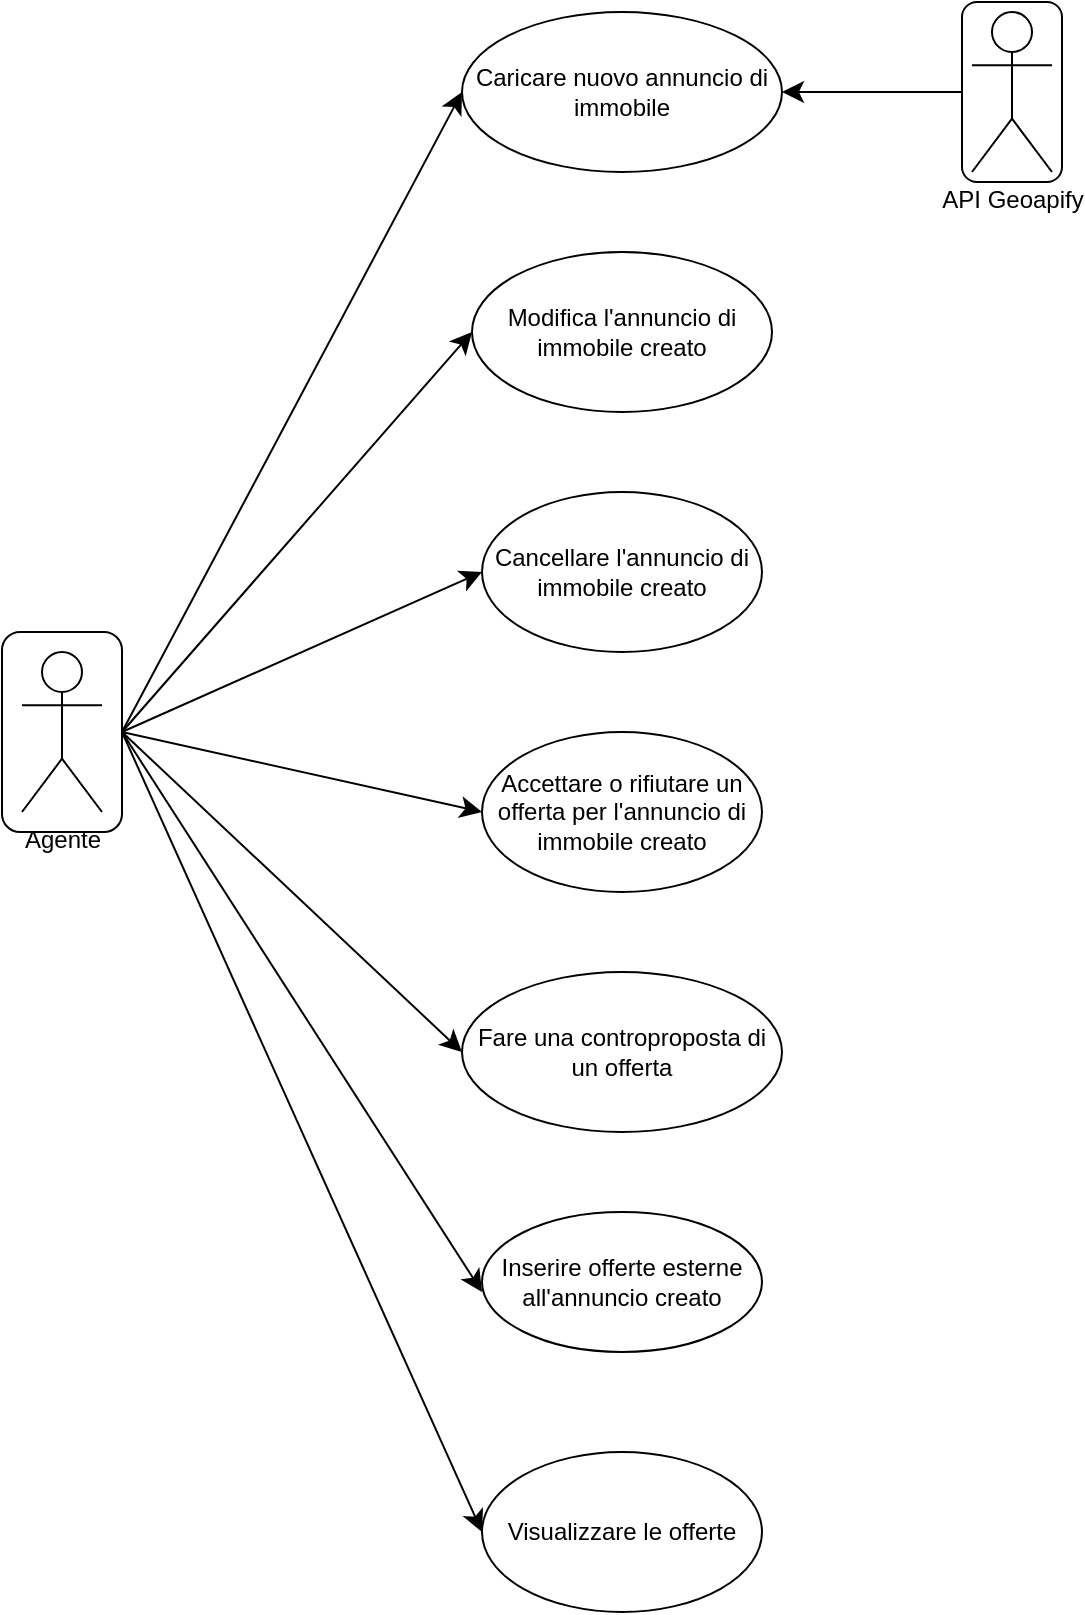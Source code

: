 <mxfile version="26.0.6">
  <diagram name="Pagina-1" id="RFZiibmnyebzwWx95ZG2">
    <mxGraphModel dx="712" dy="822" grid="1" gridSize="10" guides="1" tooltips="1" connect="1" arrows="1" fold="1" page="1" pageScale="1" pageWidth="827" pageHeight="1169" math="0" shadow="0">
      <root>
        <mxCell id="0" />
        <mxCell id="1" parent="0" />
        <mxCell id="owARZ6gaNnKl0g-R_2Ok-2" value="Caricare nuovo annuncio di immobile" style="ellipse;whiteSpace=wrap;html=1;" parent="1" vertex="1">
          <mxGeometry x="360" y="80" width="160" height="80" as="geometry" />
        </mxCell>
        <mxCell id="owARZ6gaNnKl0g-R_2Ok-5" value="Modifica l&#39;annuncio di immobile creato" style="ellipse;whiteSpace=wrap;html=1;" parent="1" vertex="1">
          <mxGeometry x="365" y="200" width="150" height="80" as="geometry" />
        </mxCell>
        <mxCell id="owARZ6gaNnKl0g-R_2Ok-6" value="Cancellare l&#39;annuncio di immobile creato" style="ellipse;whiteSpace=wrap;html=1;" parent="1" vertex="1">
          <mxGeometry x="370" y="320" width="140" height="80" as="geometry" />
        </mxCell>
        <mxCell id="owARZ6gaNnKl0g-R_2Ok-7" value="Accettare o rifiutare un offerta per l&#39;annuncio di immobile creato" style="ellipse;whiteSpace=wrap;html=1;" parent="1" vertex="1">
          <mxGeometry x="370" y="440" width="140" height="80" as="geometry" />
        </mxCell>
        <mxCell id="owARZ6gaNnKl0g-R_2Ok-8" value="Fare una controproposta di un offerta" style="ellipse;whiteSpace=wrap;html=1;" parent="1" vertex="1">
          <mxGeometry x="360" y="560" width="160" height="80" as="geometry" />
        </mxCell>
        <mxCell id="owARZ6gaNnKl0g-R_2Ok-9" value="Inserire offerte esterne all&#39;annuncio creato" style="ellipse;whiteSpace=wrap;html=1;" parent="1" vertex="1">
          <mxGeometry x="370" y="680" width="140" height="70" as="geometry" />
        </mxCell>
        <mxCell id="owARZ6gaNnKl0g-R_2Ok-10" value="Visualizzare le offerte" style="ellipse;whiteSpace=wrap;html=1;" parent="1" vertex="1">
          <mxGeometry x="370" y="800" width="140" height="80" as="geometry" />
        </mxCell>
        <mxCell id="yKwraj5KfyVElRhRBwT7-2" style="edgeStyle=none;curved=1;rounded=0;orthogonalLoop=1;jettySize=auto;html=1;exitX=1;exitY=0.5;exitDx=0;exitDy=0;entryX=0;entryY=0.5;entryDx=0;entryDy=0;fontSize=12;startSize=8;endSize=8;" parent="1" source="yKwraj5KfyVElRhRBwT7-1" target="owARZ6gaNnKl0g-R_2Ok-2" edge="1">
          <mxGeometry relative="1" as="geometry" />
        </mxCell>
        <mxCell id="yKwraj5KfyVElRhRBwT7-3" style="edgeStyle=none;curved=1;rounded=0;orthogonalLoop=1;jettySize=auto;html=1;exitX=1;exitY=0.5;exitDx=0;exitDy=0;entryX=0;entryY=0.5;entryDx=0;entryDy=0;fontSize=12;startSize=8;endSize=8;" parent="1" source="yKwraj5KfyVElRhRBwT7-1" target="owARZ6gaNnKl0g-R_2Ok-5" edge="1">
          <mxGeometry relative="1" as="geometry" />
        </mxCell>
        <mxCell id="yKwraj5KfyVElRhRBwT7-1" value="" style="rounded=1;whiteSpace=wrap;html=1;" parent="1" vertex="1">
          <mxGeometry x="130" y="390" width="60" height="100" as="geometry" />
        </mxCell>
        <mxCell id="owARZ6gaNnKl0g-R_2Ok-1" value="Agente" style="shape=umlActor;verticalLabelPosition=bottom;verticalAlign=top;html=1;outlineConnect=0;" parent="1" vertex="1">
          <mxGeometry x="140" y="400" width="40" height="80" as="geometry" />
        </mxCell>
        <mxCell id="yKwraj5KfyVElRhRBwT7-4" style="edgeStyle=none;curved=1;rounded=0;orthogonalLoop=1;jettySize=auto;html=1;entryX=0;entryY=0.5;entryDx=0;entryDy=0;fontSize=12;startSize=8;endSize=8;exitX=1;exitY=0.5;exitDx=0;exitDy=0;" parent="1" source="yKwraj5KfyVElRhRBwT7-1" target="owARZ6gaNnKl0g-R_2Ok-6" edge="1">
          <mxGeometry relative="1" as="geometry">
            <mxPoint x="210" y="440" as="sourcePoint" />
            <mxPoint x="354" y="245" as="targetPoint" />
          </mxGeometry>
        </mxCell>
        <mxCell id="yKwraj5KfyVElRhRBwT7-5" style="edgeStyle=none;curved=1;rounded=0;orthogonalLoop=1;jettySize=auto;html=1;entryX=0;entryY=0.5;entryDx=0;entryDy=0;fontSize=12;startSize=8;endSize=8;exitX=1;exitY=0.5;exitDx=0;exitDy=0;" parent="1" source="yKwraj5KfyVElRhRBwT7-1" target="owARZ6gaNnKl0g-R_2Ok-7" edge="1">
          <mxGeometry relative="1" as="geometry">
            <mxPoint x="210" y="440" as="sourcePoint" />
            <mxPoint x="364" y="255" as="targetPoint" />
          </mxGeometry>
        </mxCell>
        <mxCell id="yKwraj5KfyVElRhRBwT7-6" style="edgeStyle=none;curved=1;rounded=0;orthogonalLoop=1;jettySize=auto;html=1;entryX=0;entryY=0.5;entryDx=0;entryDy=0;fontSize=12;startSize=8;endSize=8;exitX=1;exitY=0.5;exitDx=0;exitDy=0;" parent="1" source="yKwraj5KfyVElRhRBwT7-1" target="owARZ6gaNnKl0g-R_2Ok-8" edge="1">
          <mxGeometry relative="1" as="geometry">
            <mxPoint x="220" y="450" as="sourcePoint" />
            <mxPoint x="360" y="485" as="targetPoint" />
          </mxGeometry>
        </mxCell>
        <mxCell id="yKwraj5KfyVElRhRBwT7-7" style="edgeStyle=none;curved=1;rounded=0;orthogonalLoop=1;jettySize=auto;html=1;fontSize=12;startSize=8;endSize=8;exitX=1;exitY=0.5;exitDx=0;exitDy=0;" parent="1" source="yKwraj5KfyVElRhRBwT7-1" edge="1">
          <mxGeometry relative="1" as="geometry">
            <mxPoint x="220" y="560" as="sourcePoint" />
            <mxPoint x="370" y="720" as="targetPoint" />
          </mxGeometry>
        </mxCell>
        <mxCell id="yKwraj5KfyVElRhRBwT7-8" style="edgeStyle=none;curved=1;rounded=0;orthogonalLoop=1;jettySize=auto;html=1;entryX=0;entryY=0.5;entryDx=0;entryDy=0;fontSize=12;startSize=8;endSize=8;exitX=1;exitY=0.5;exitDx=0;exitDy=0;" parent="1" source="yKwraj5KfyVElRhRBwT7-1" target="owARZ6gaNnKl0g-R_2Ok-10" edge="1">
          <mxGeometry relative="1" as="geometry">
            <mxPoint x="210" y="440" as="sourcePoint" />
            <mxPoint x="310" y="860" as="targetPoint" />
          </mxGeometry>
        </mxCell>
        <mxCell id="yKwraj5KfyVElRhRBwT7-13" style="edgeStyle=none;curved=1;rounded=0;orthogonalLoop=1;jettySize=auto;html=1;exitX=0;exitY=0.5;exitDx=0;exitDy=0;entryX=1;entryY=0.5;entryDx=0;entryDy=0;fontSize=12;startSize=8;endSize=8;" parent="1" source="yKwraj5KfyVElRhRBwT7-9" target="owARZ6gaNnKl0g-R_2Ok-2" edge="1">
          <mxGeometry relative="1" as="geometry" />
        </mxCell>
        <mxCell id="yKwraj5KfyVElRhRBwT7-9" value="" style="rounded=1;whiteSpace=wrap;html=1;" parent="1" vertex="1">
          <mxGeometry x="610" y="75" width="50" height="90" as="geometry" />
        </mxCell>
        <mxCell id="yKwraj5KfyVElRhRBwT7-10" value="&lt;div&gt;API Geoapify&lt;/div&gt;&lt;div&gt;&lt;br&gt;&lt;/div&gt;" style="shape=umlActor;verticalLabelPosition=bottom;verticalAlign=top;html=1;outlineConnect=0;" parent="1" vertex="1">
          <mxGeometry x="615" y="80" width="40" height="80" as="geometry" />
        </mxCell>
      </root>
    </mxGraphModel>
  </diagram>
</mxfile>
